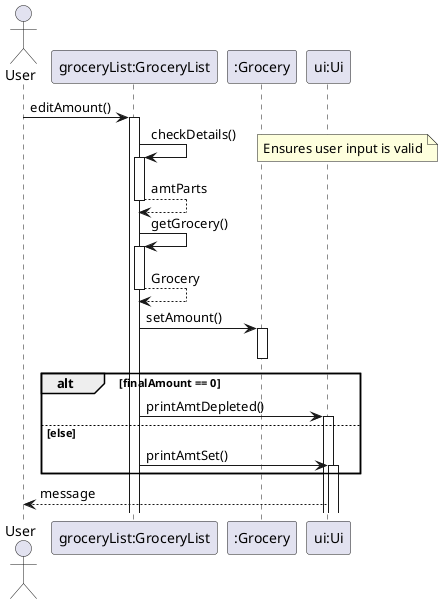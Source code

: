@startuml

actor User as user
participant "groceryList:GroceryList" as gl
participant ":Grocery" as g
participant "ui:Ui" as ui

user -> gl : editAmount()
activate gl

gl -> gl : checkDetails()
note right
Ensures user input is valid
end note
activate gl
return amtParts

gl -> gl : getGrocery()
activate gl
return Grocery

gl -> g : setAmount()
activate g
deactivate g

alt finalAmount == 0
    gl -> ui : printAmtDepleted()
    activate ui
else else
    gl -> ui : printAmtSet()
    activate ui
end

ui --> user : message

@enduml